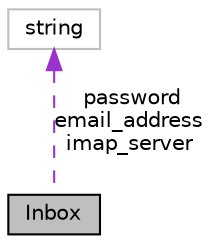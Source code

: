 digraph "Inbox"
{
 // LATEX_PDF_SIZE
  edge [fontname="Helvetica",fontsize="10",labelfontname="Helvetica",labelfontsize="10"];
  node [fontname="Helvetica",fontsize="10",shape=record];
  Node1 [label="Inbox",height=0.2,width=0.4,color="black", fillcolor="grey75", style="filled", fontcolor="black",tooltip="This class defines the class object implementation of Inbox, as defined in Inbox.h."];
  Node2 -> Node1 [dir="back",color="darkorchid3",fontsize="10",style="dashed",label=" password\nemail_address\nimap_server" ,fontname="Helvetica"];
  Node2 [label="string",height=0.2,width=0.4,color="grey75", fillcolor="white", style="filled",tooltip=" "];
}
